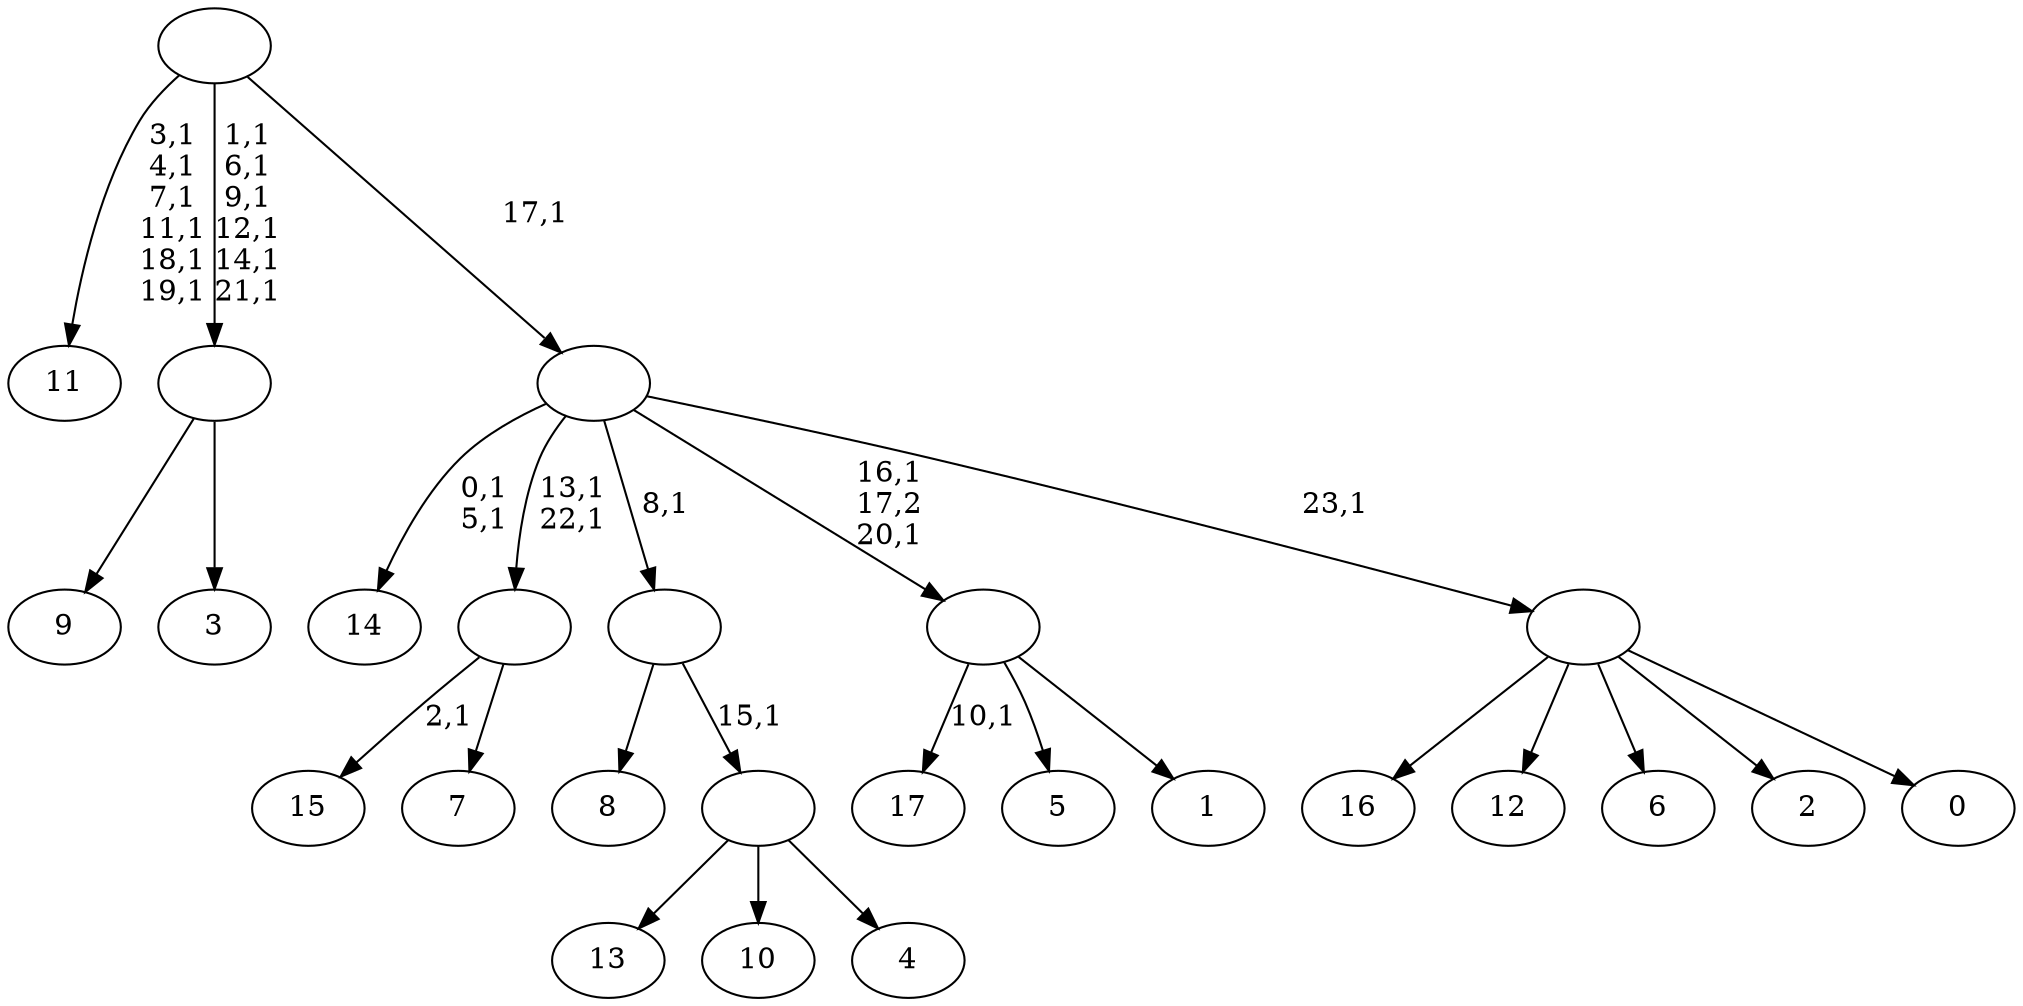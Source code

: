 digraph T {
	42 [label="17"]
	40 [label="16"]
	39 [label="15"]
	37 [label="14"]
	34 [label="13"]
	33 [label="12"]
	32 [label="11"]
	25 [label="10"]
	24 [label="9"]
	23 [label="8"]
	22 [label="7"]
	21 [label=""]
	19 [label="6"]
	18 [label="5"]
	17 [label="4"]
	16 [label=""]
	15 [label=""]
	14 [label="3"]
	13 [label=""]
	7 [label="2"]
	6 [label="1"]
	5 [label=""]
	3 [label="0"]
	2 [label=""]
	1 [label=""]
	0 [label=""]
	21 -> 39 [label="2,1"]
	21 -> 22 [label=""]
	16 -> 34 [label=""]
	16 -> 25 [label=""]
	16 -> 17 [label=""]
	15 -> 23 [label=""]
	15 -> 16 [label="15,1"]
	13 -> 24 [label=""]
	13 -> 14 [label=""]
	5 -> 42 [label="10,1"]
	5 -> 18 [label=""]
	5 -> 6 [label=""]
	2 -> 40 [label=""]
	2 -> 33 [label=""]
	2 -> 19 [label=""]
	2 -> 7 [label=""]
	2 -> 3 [label=""]
	1 -> 5 [label="16,1\n17,2\n20,1"]
	1 -> 21 [label="13,1\n22,1"]
	1 -> 37 [label="0,1\n5,1"]
	1 -> 15 [label="8,1"]
	1 -> 2 [label="23,1"]
	0 -> 13 [label="1,1\n6,1\n9,1\n12,1\n14,1\n21,1"]
	0 -> 32 [label="3,1\n4,1\n7,1\n11,1\n18,1\n19,1"]
	0 -> 1 [label="17,1"]
}
